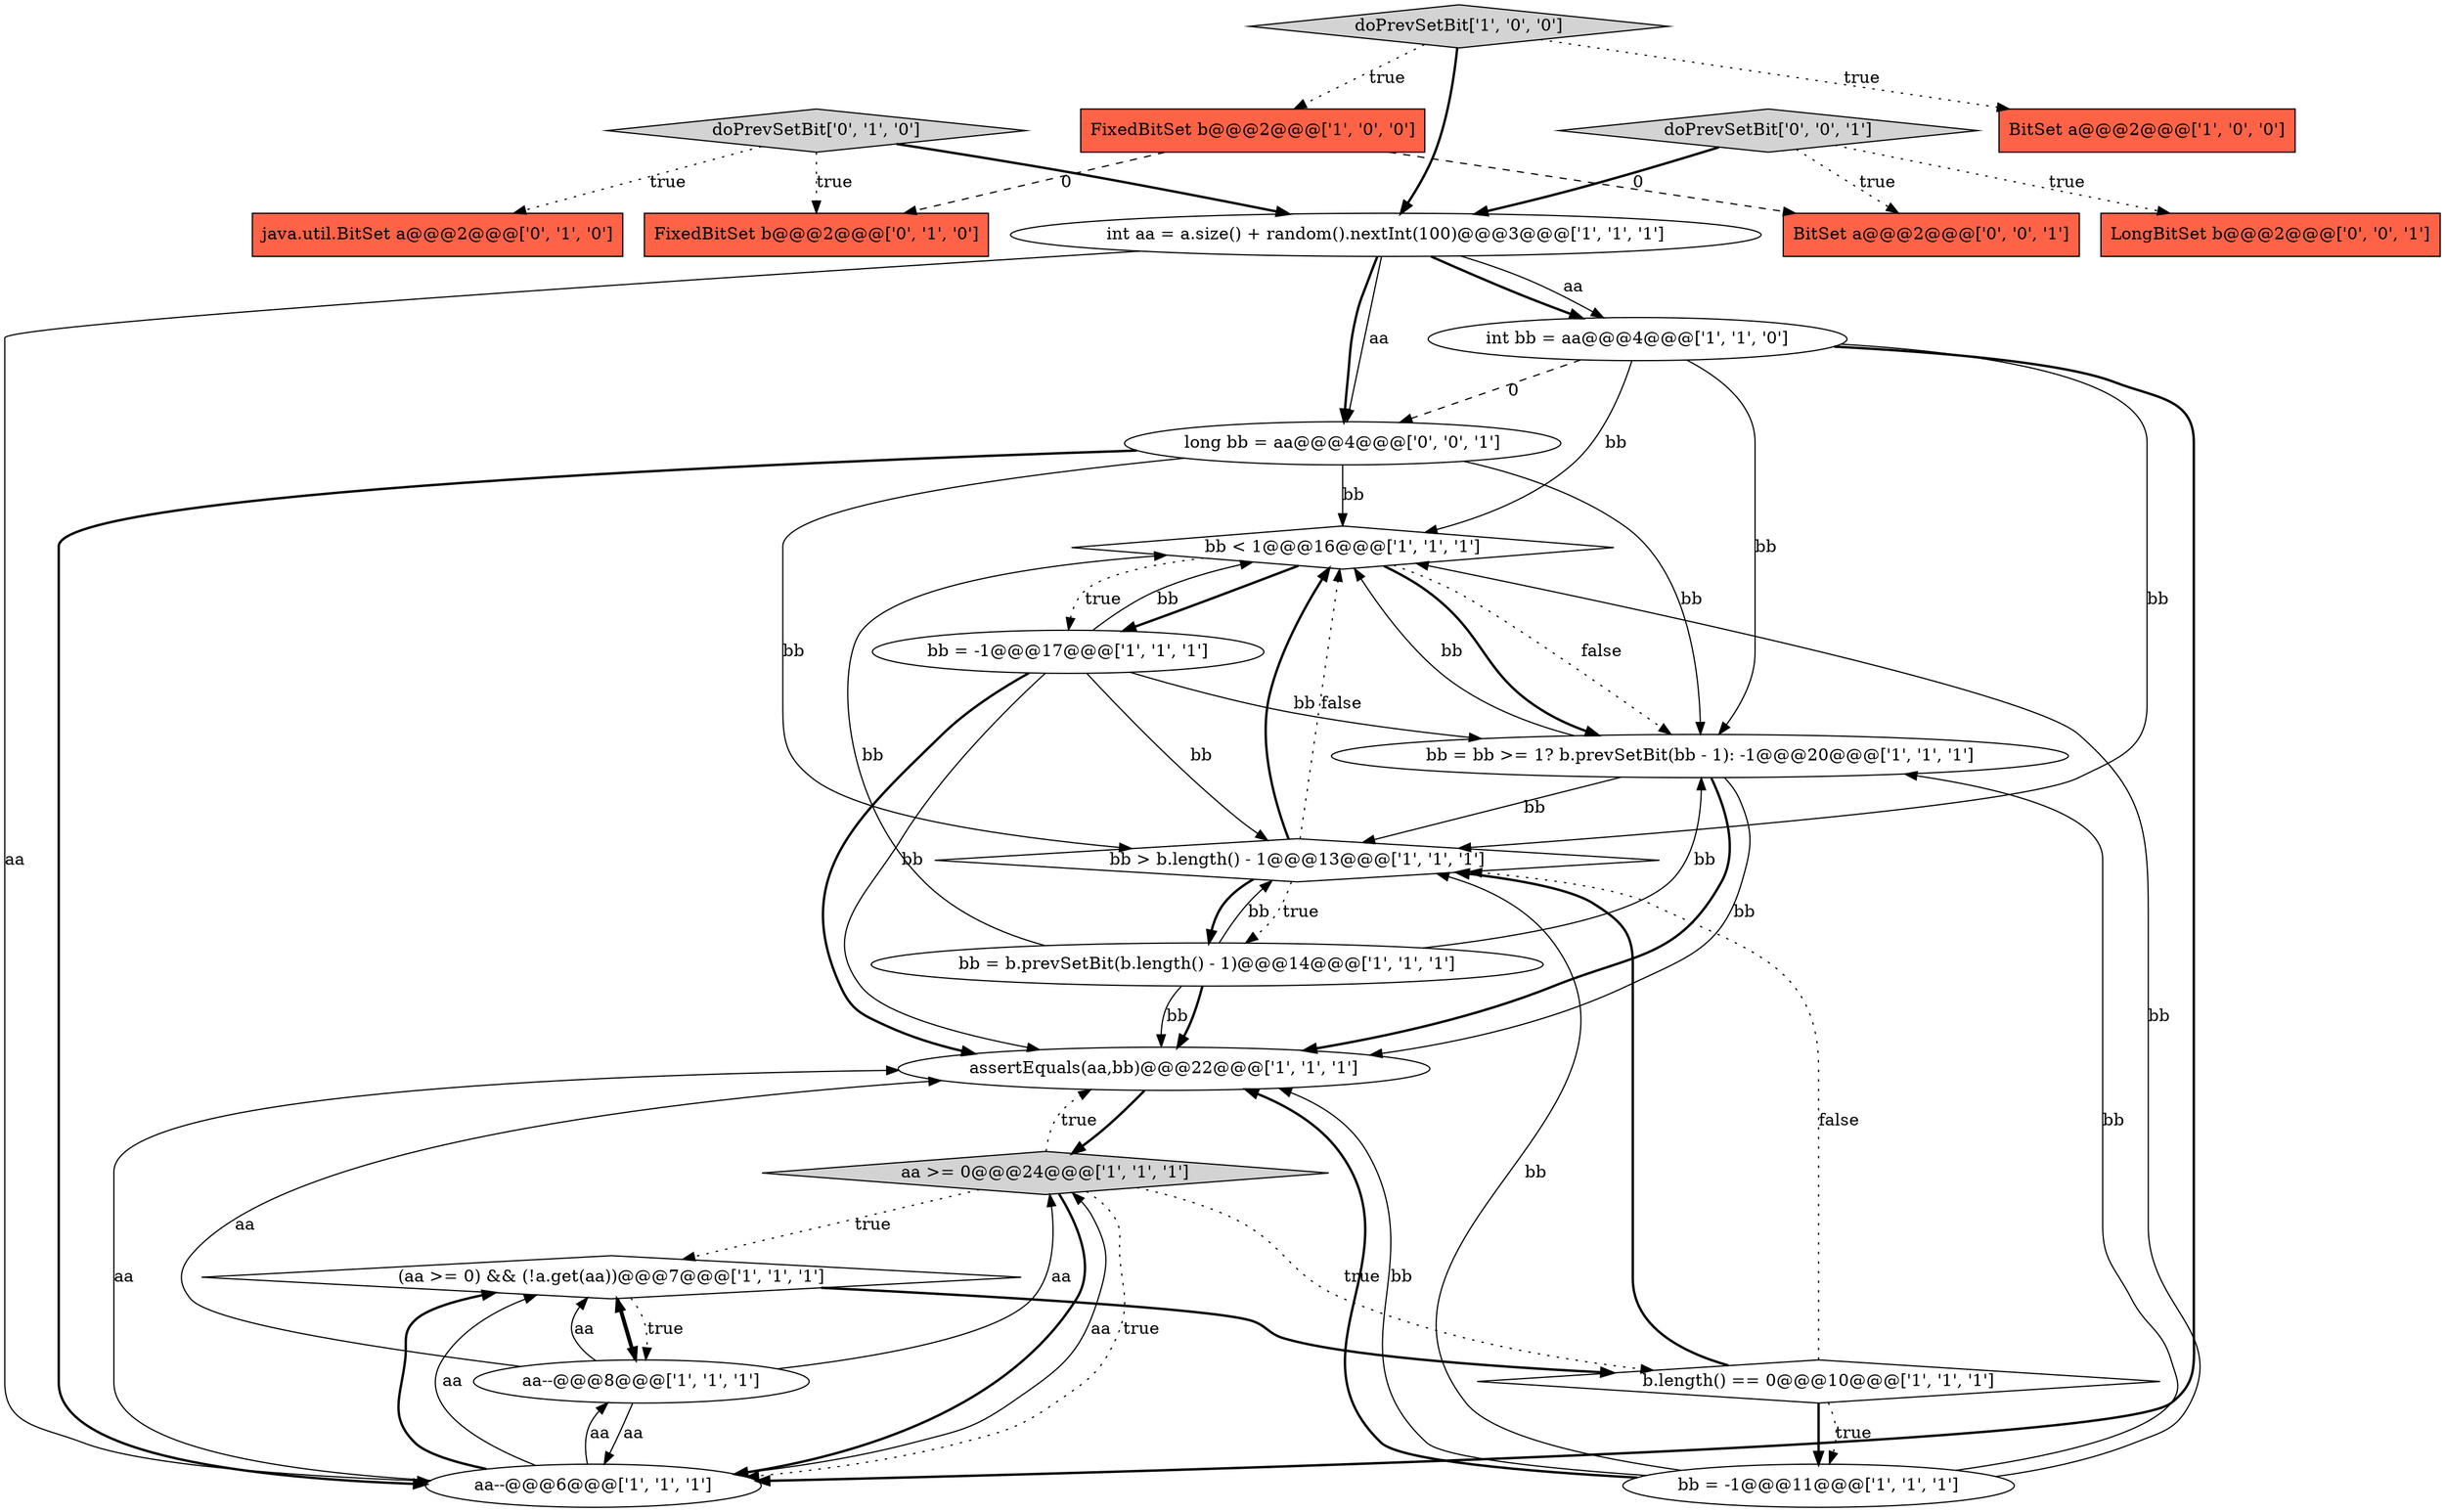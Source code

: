 digraph {
0 [style = filled, label = "int bb = aa@@@4@@@['1', '1', '0']", fillcolor = white, shape = ellipse image = "AAA0AAABBB1BBB"];
18 [style = filled, label = "java.util.BitSet a@@@2@@@['0', '1', '0']", fillcolor = tomato, shape = box image = "AAA0AAABBB2BBB"];
21 [style = filled, label = "long bb = aa@@@4@@@['0', '0', '1']", fillcolor = white, shape = ellipse image = "AAA0AAABBB3BBB"];
17 [style = filled, label = "doPrevSetBit['0', '1', '0']", fillcolor = lightgray, shape = diamond image = "AAA0AAABBB2BBB"];
9 [style = filled, label = "bb < 1@@@16@@@['1', '1', '1']", fillcolor = white, shape = diamond image = "AAA0AAABBB1BBB"];
8 [style = filled, label = "int aa = a.size() + random().nextInt(100)@@@3@@@['1', '1', '1']", fillcolor = white, shape = ellipse image = "AAA0AAABBB1BBB"];
6 [style = filled, label = "(aa >= 0) && (!a.get(aa))@@@7@@@['1', '1', '1']", fillcolor = white, shape = diamond image = "AAA0AAABBB1BBB"];
3 [style = filled, label = "bb = b.prevSetBit(b.length() - 1)@@@14@@@['1', '1', '1']", fillcolor = white, shape = ellipse image = "AAA0AAABBB1BBB"];
7 [style = filled, label = "assertEquals(aa,bb)@@@22@@@['1', '1', '1']", fillcolor = white, shape = ellipse image = "AAA0AAABBB1BBB"];
4 [style = filled, label = "bb = bb >= 1? b.prevSetBit(bb - 1): -1@@@20@@@['1', '1', '1']", fillcolor = white, shape = ellipse image = "AAA0AAABBB1BBB"];
22 [style = filled, label = "LongBitSet b@@@2@@@['0', '0', '1']", fillcolor = tomato, shape = box image = "AAA0AAABBB3BBB"];
23 [style = filled, label = "BitSet a@@@2@@@['0', '0', '1']", fillcolor = tomato, shape = box image = "AAA0AAABBB3BBB"];
5 [style = filled, label = "b.length() == 0@@@10@@@['1', '1', '1']", fillcolor = white, shape = diamond image = "AAA0AAABBB1BBB"];
1 [style = filled, label = "bb > b.length() - 1@@@13@@@['1', '1', '1']", fillcolor = white, shape = diamond image = "AAA0AAABBB1BBB"];
13 [style = filled, label = "BitSet a@@@2@@@['1', '0', '0']", fillcolor = tomato, shape = box image = "AAA0AAABBB1BBB"];
19 [style = filled, label = "FixedBitSet b@@@2@@@['0', '1', '0']", fillcolor = tomato, shape = box image = "AAA1AAABBB2BBB"];
15 [style = filled, label = "aa--@@@8@@@['1', '1', '1']", fillcolor = white, shape = ellipse image = "AAA0AAABBB1BBB"];
11 [style = filled, label = "aa--@@@6@@@['1', '1', '1']", fillcolor = white, shape = ellipse image = "AAA0AAABBB1BBB"];
2 [style = filled, label = "bb = -1@@@17@@@['1', '1', '1']", fillcolor = white, shape = ellipse image = "AAA0AAABBB1BBB"];
20 [style = filled, label = "doPrevSetBit['0', '0', '1']", fillcolor = lightgray, shape = diamond image = "AAA0AAABBB3BBB"];
10 [style = filled, label = "doPrevSetBit['1', '0', '0']", fillcolor = lightgray, shape = diamond image = "AAA0AAABBB1BBB"];
16 [style = filled, label = "bb = -1@@@11@@@['1', '1', '1']", fillcolor = white, shape = ellipse image = "AAA0AAABBB1BBB"];
12 [style = filled, label = "aa >= 0@@@24@@@['1', '1', '1']", fillcolor = lightgray, shape = diamond image = "AAA0AAABBB1BBB"];
14 [style = filled, label = "FixedBitSet b@@@2@@@['1', '0', '0']", fillcolor = tomato, shape = box image = "AAA1AAABBB1BBB"];
15->11 [style = solid, label="aa"];
8->0 [style = solid, label="aa"];
17->8 [style = bold, label=""];
16->1 [style = solid, label="bb"];
15->6 [style = solid, label="aa"];
17->18 [style = dotted, label="true"];
9->2 [style = bold, label=""];
7->12 [style = bold, label=""];
4->1 [style = solid, label="bb"];
11->6 [style = bold, label=""];
9->4 [style = bold, label=""];
12->11 [style = bold, label=""];
16->7 [style = bold, label=""];
1->3 [style = bold, label=""];
1->9 [style = dotted, label="false"];
3->7 [style = solid, label="bb"];
15->7 [style = solid, label="aa"];
11->12 [style = solid, label="aa"];
0->11 [style = bold, label=""];
15->6 [style = bold, label=""];
16->4 [style = solid, label="bb"];
3->1 [style = solid, label="bb"];
5->1 [style = dotted, label="false"];
2->1 [style = solid, label="bb"];
8->21 [style = solid, label="aa"];
6->15 [style = bold, label=""];
16->9 [style = solid, label="bb"];
11->15 [style = solid, label="aa"];
1->9 [style = bold, label=""];
4->7 [style = bold, label=""];
1->3 [style = dotted, label="true"];
9->4 [style = dotted, label="false"];
8->0 [style = bold, label=""];
5->16 [style = bold, label=""];
12->11 [style = dotted, label="true"];
10->14 [style = dotted, label="true"];
5->1 [style = bold, label=""];
6->5 [style = bold, label=""];
11->6 [style = solid, label="aa"];
2->9 [style = solid, label="bb"];
15->12 [style = solid, label="aa"];
4->7 [style = solid, label="bb"];
20->8 [style = bold, label=""];
14->23 [style = dashed, label="0"];
10->8 [style = bold, label=""];
10->13 [style = dotted, label="true"];
3->7 [style = bold, label=""];
21->11 [style = bold, label=""];
21->4 [style = solid, label="bb"];
12->6 [style = dotted, label="true"];
0->4 [style = solid, label="bb"];
4->9 [style = solid, label="bb"];
9->2 [style = dotted, label="true"];
12->5 [style = dotted, label="true"];
0->21 [style = dashed, label="0"];
0->9 [style = solid, label="bb"];
5->16 [style = dotted, label="true"];
17->19 [style = dotted, label="true"];
20->23 [style = dotted, label="true"];
2->4 [style = solid, label="bb"];
21->9 [style = solid, label="bb"];
8->21 [style = bold, label=""];
14->19 [style = dashed, label="0"];
3->9 [style = solid, label="bb"];
2->7 [style = solid, label="bb"];
3->4 [style = solid, label="bb"];
21->1 [style = solid, label="bb"];
2->7 [style = bold, label=""];
20->22 [style = dotted, label="true"];
8->11 [style = solid, label="aa"];
12->7 [style = dotted, label="true"];
0->1 [style = solid, label="bb"];
16->7 [style = solid, label="bb"];
6->15 [style = dotted, label="true"];
11->7 [style = solid, label="aa"];
}
